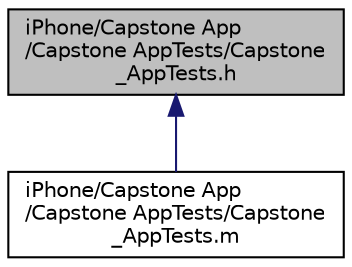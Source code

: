 digraph "iPhone/Capstone App/Capstone AppTests/Capstone_AppTests.h"
{
  edge [fontname="Helvetica",fontsize="10",labelfontname="Helvetica",labelfontsize="10"];
  node [fontname="Helvetica",fontsize="10",shape=record];
  Node1 [label="iPhone/Capstone App\l/Capstone AppTests/Capstone\l_AppTests.h",height=0.2,width=0.4,color="black", fillcolor="grey75", style="filled" fontcolor="black"];
  Node1 -> Node2 [dir="back",color="midnightblue",fontsize="10",style="solid"];
  Node2 [label="iPhone/Capstone App\l/Capstone AppTests/Capstone\l_AppTests.m",height=0.2,width=0.4,color="black", fillcolor="white", style="filled",URL="$_capstone___app_tests_8m.html"];
}
